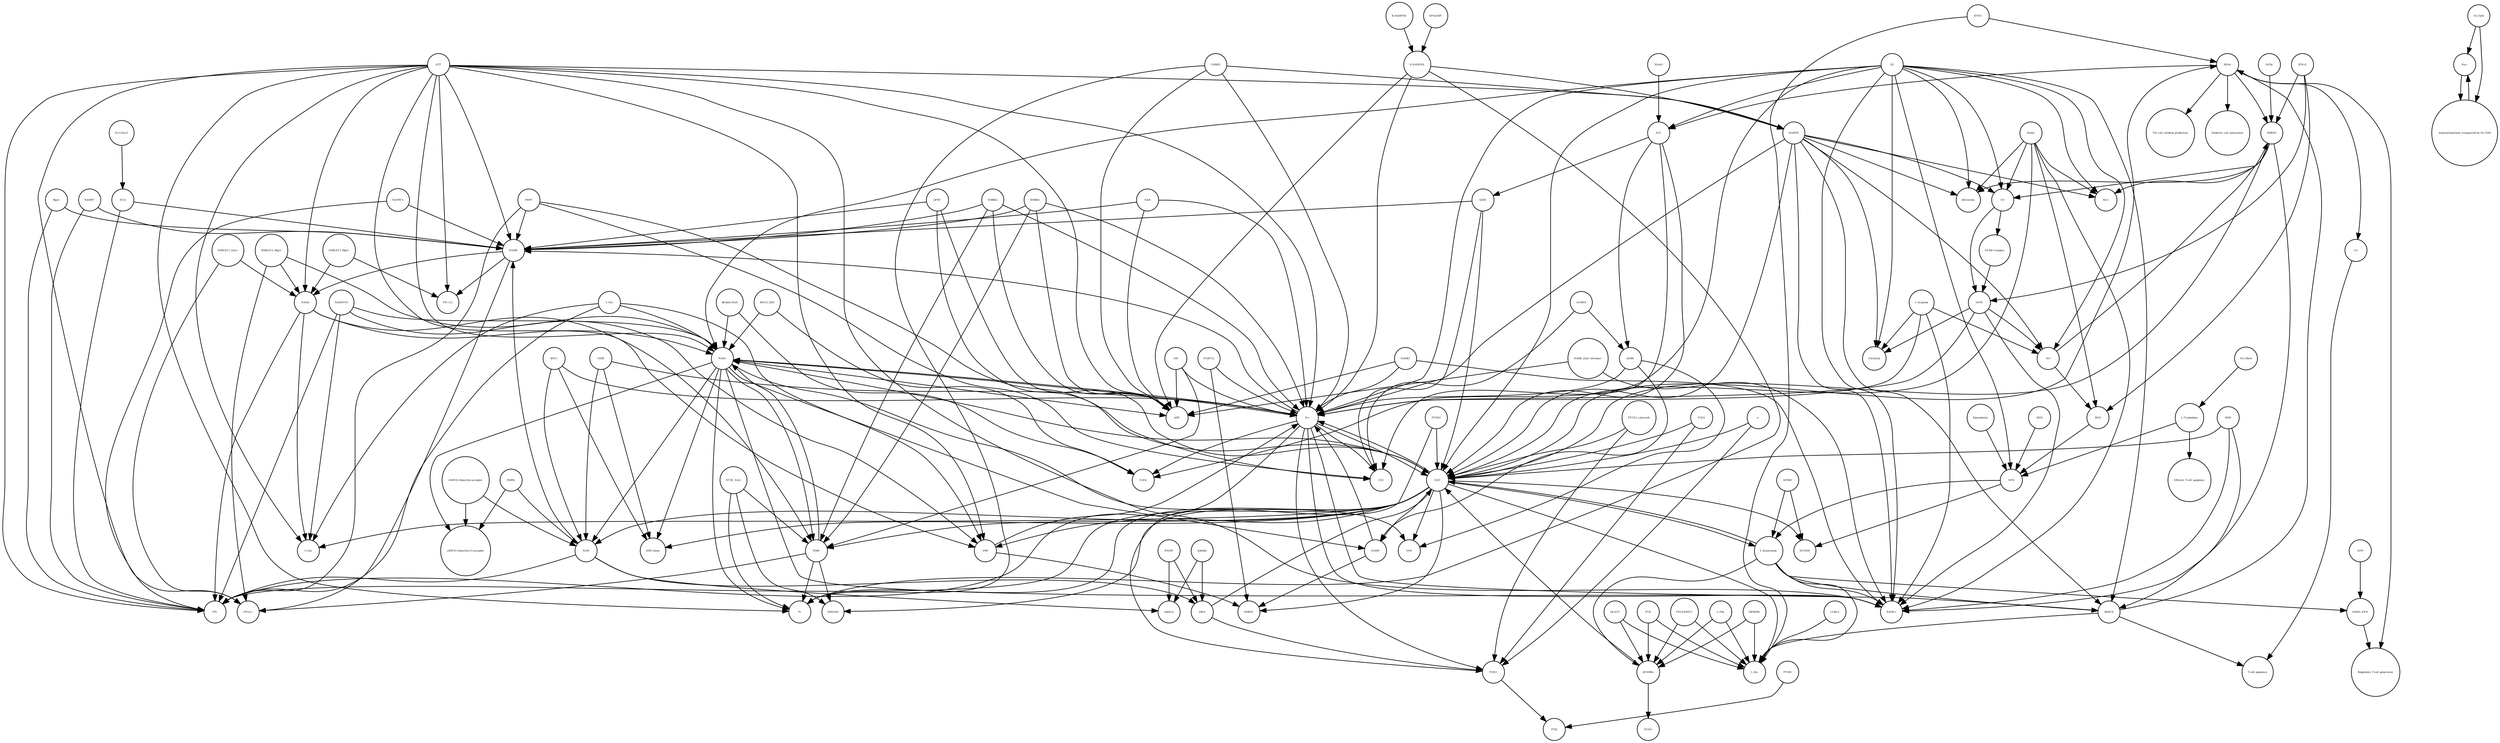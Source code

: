 strict digraph  {
"3HAA" [annotation="urn_miriam_obo.chebi_CHEBI%3A15793", bipartite=0, cls="simple chemical", fontsize=4, label="3HAA", shape=circle];
"Regulatory T-cell generation" [annotation="urn_miriam_obo.go_GO%3A0045066", bipartite=0, cls=phenotype, fontsize=4, label="Regulatory T-cell generation", shape=circle];
"AHR/L-KYN" [annotation="", bipartite=0, cls=complex, fontsize=4, label="AHR/L-KYN", shape=circle];
"L-Tryptophan" [annotation="urn_miriam_obo.chebi_CHEBI%3A57912", bipartite=0, cls="simple chemical", fontsize=4, label="L-Tryptophan", shape=circle];
"Effector T-cell apoptosis" [annotation="urn_miriam_obo.go_GO%3A1902483", bipartite=0, cls=phenotype, fontsize=4, label="Effector T-cell apoptosis", shape=circle];
"Th1 cell cytokine production" [annotation="urn_miriam_obo.go_GO%3A0035744", bipartite=0, cls=phenotype, fontsize=4, label="Th1 cell cytokine production", shape=circle];
CA [annotation="", bipartite=0, cls="simple chemical", fontsize=4, label=CA, shape=circle];
"T-cell apoptosis" [annotation="urn_miriam_obo.go_GO%3A0070231", bipartite=0, cls=phenotype, fontsize=4, label="T-cell apoptosis", shape=circle];
"3HKYN" [annotation="urn_miriam_obo.chebi_CHEBI%3A17380", bipartite=0, cls="simple chemical", fontsize=4, label="3HKYN", shape=circle];
"Dendritic cell maturation" [annotation="urn_miriam_obo.go_GO%3A0097029", bipartite=0, cls=phenotype, fontsize=4, label="Dendritic cell maturation", shape=circle];
PGI2 [annotation="urn_miriam_obo.chebi_CHEBI%3A15552", bipartite=0, cls="simple chemical", fontsize=4, label=PGI2, shape=circle];
"S-NADPHX" [annotation="urn_miriam_obo.chebi_CHEBI%3A64084", bipartite=0, cls="simple chemical", fontsize=4, label="S-NADPHX", shape=circle];
Epacadostat [annotation="", bipartite=0, cls="simple chemical", fontsize=4, label=Epacadostat, shape=circle];
NMRK1 [annotation=urn_miriam_uniprot_Q9NWW6, bipartite=0, cls=macromolecule, fontsize=4, label=NMRK1, shape=circle];
NCA [annotation="urn_miriam_obo.chebi_CHEBI%3A32544", bipartite=0, cls="simple chemical", fontsize=4, label=NCA, shape=circle];
"R-NADPHX" [annotation="urn_miriam_obo.chebi_CHEBI%3A64085", bipartite=0, cls="simple chemical", fontsize=4, label="R-NADPHX", shape=circle];
NMRK2 [annotation=urn_miriam_uniprot_Q9NPI5, bipartite=0, cls=macromolecule, fontsize=4, label=NMRK2, shape=circle];
"H+" [annotation="urn_miriam_obo.chebi_CHEBI%3A15378", bipartite=0, cls="simple chemical", fontsize=4, label="H+", shape=circle];
"NADK_Zn2+ tetramer" [annotation="urn_miriam_uniprot_O95544|urn_miriam_obo.chebi_CHEBI%3A29105", bipartite=0, cls="complex multimer", fontsize=4, label="NADK_Zn2+ tetramer", shape=circle];
O2 [annotation="urn_miriam_obo.chebi_CHEBI%3A15379", bipartite=0, cls="simple chemical", fontsize=4, label=O2, shape=circle];
AdoMet [annotation="urn_miriam_obo.chebi_CHEBI%3A15414", bipartite=0, cls="simple chemical", fontsize=4, label=AdoMet, shape=circle];
PTGIS [annotation=urn_miriam_uniprot_Q16647, bipartite=0, cls=macromolecule, fontsize=4, label=PTGIS, shape=circle];
IDO1 [annotation=urn_miriam_uniprot_P14902, bipartite=0, cls=complex, fontsize=4, label=IDO1, shape=circle];
ACS [annotation="urn_miriam_obo.chebi_CHEBI%3A29044", bipartite=0, cls="simple chemical", fontsize=4, label=ACS, shape=circle];
PARPs [annotation="urn_miriam_uniprot_Q8N5Y8|urn_miriam_uniprot_Q53GL7|urn_miriam_uniprot_Q8IXQ6", bipartite=0, cls=macromolecule, fontsize=4, label=PARPs, shape=circle];
"NMNAT1_Zn2+" [annotation="urn_miriam_uniprot_Q9HAN9|urn_miriam_obo.chebi_CHEBI%3A29105", bipartite=0, cls="complex multimer", fontsize=4, label="NMNAT1_Zn2+", shape=circle];
CO [annotation="urn_miriam_obo.chebi_CHEBI%3A17245", bipartite=0, cls="simple chemical", fontsize=4, label=CO, shape=circle];
NAM [annotation="urn_miriam_obo.chebi_CHEBI%3A17154", bipartite=0, cls="simple chemical", fontsize=4, label=NAM, shape=circle];
"e-" [annotation="urn_miriam_obo.chebi_CHEBI%3A10545", bipartite=0, cls="simple chemical", fontsize=4, label="e-", shape=circle];
"L-Kynurenine" [annotation="urn_miriam_obo.chebi_CHEBI%3A16946", bipartite=0, cls="simple chemical", fontsize=4, label="L-Kynurenine", shape=circle];
"Na+" [annotation="urn_miriam_obo.chebi_CHEBI%3A29101", bipartite=0, cls="simple chemical", fontsize=4, label="Na+", shape=circle];
NUDT12 [annotation=urn_miriam_uniprot_Q9BQG2, bipartite=0, cls=macromolecule, fontsize=4, label=NUDT12, shape=circle];
Pi [annotation="urn_miriam_obo.chebi_CHEBI%3A18367", bipartite=0, cls="simple chemical", fontsize=4, label=Pi, shape=circle];
ATP [annotation="urn_miriam_obo.chebi_CHEBI%3A30616", bipartite=0, cls="simple chemical", fontsize=4, label=ATP, shape=circle];
ADP [annotation="urn_miriam_obo.chebi_CHEBI%3A456216", bipartite=0, cls="simple chemical", fontsize=4, label=ADP, shape=circle];
"NAD+" [annotation="urn_miriam_obo.chebi_CHEBI%3A57540", bipartite=0, cls="simple chemical", fontsize=4, label="NAD+", shape=circle];
"(ADP-D-ribosyl)(n)-acceptor" [annotation="urn_miriam_obo.chebi_CHEBI%3A133202", bipartite=0, cls="simple chemical", fontsize=4, label="(ADP-D-ribosyl)(n)-acceptor", shape=circle];
"ADP-ribose" [annotation="urn_miriam_obo.chebi_CHEBI%3A57967", bipartite=0, cls="simple chemical", fontsize=4, label="ADP-ribose", shape=circle];
"L-Glu" [annotation="urn_miriam_obo.chebi_CHEBI%3A29985", bipartite=0, cls="simple chemical", fontsize=4, label="L-Glu", shape=circle];
"L-Gln" [annotation="urn_miriam_obo.chebi_CHEBI%3A58359", bipartite=0, cls="simple chemical", fontsize=4, label="L-Gln", shape=circle];
IDO2 [annotation=urn_miriam_uniprot_Q6ZQW0, bipartite=0, cls=macromolecule, fontsize=4, label=IDO2, shape=circle];
"IFN-G" [annotation=urn_miriam_uniprot_Q14609, bipartite=0, cls=macromolecule, fontsize=4, label="IFN-G", shape=circle];
"NADP+" [annotation="urn_miriam_obo.chebi_CHEBI%3A18009", bipartite=0, cls="simple chemical", fontsize=4, label="NADP+", shape=circle];
KYNA [annotation="urn_miriam_obo.chebi_CHEBI%3A18344", bipartite=0, cls="simple chemical", fontsize=4, label=KYNA, shape=circle];
CD38 [annotation=urn_miriam_uniprot_P28907, bipartite=0, cls=macromolecule, fontsize=4, label=CD38, shape=circle];
SLC22A13 [annotation=urn_miriam_uniprot_Q9Y226, bipartite=0, cls=macromolecule, fontsize=4, label=SLC22A13, shape=circle];
"dh-beta-NAD" [annotation="urn_miriam_obo.chebi_CHEBI%3A90171|urn_miriam_obo.chebi_CHEBI%3A90174", bipartite=0, cls="simple chemical", fontsize=4, label="dh-beta-NAD", shape=circle];
"L-Ala" [annotation="urn_miriam_obo.chebi_CHEBI%3A57972", bipartite=0, cls="simple chemical", fontsize=4, label="L-Ala", shape=circle];
CO2 [annotation="urn_miriam_obo.chebi_CHEBI%3A16526", bipartite=0, cls="simple chemical", fontsize=4, label=CO2, shape=circle];
"monocarboxylates transported by SLC5A8" [annotation="", bipartite=0, cls="simple chemical", fontsize=4, label="monocarboxylates transported by SLC5A8", shape=circle];
RNLS_FAD [annotation="urn_miriam_uniprot_Q5VYX0|urn_miriam_obo.chebi_CHEBI%3A16238", bipartite=0, cls=complex, fontsize=4, label=RNLS_FAD, shape=circle];
iNOS [annotation=urn_miriam_uniprot_P35228, bipartite=0, cls=macromolecule, fontsize=4, label=iNOS, shape=circle];
NRNAM [annotation="urn_miriam_obo.chebi_CHEBI%3A15927", bipartite=0, cls="simple chemical", fontsize=4, label=NRNAM, shape=circle];
CARKD [annotation=urn_miriam_uniprot_Q8IW45, bipartite=0, cls=macromolecule, fontsize=4, label=CARKD, shape=circle];
CCBL2 [annotation=urn_miriam_uniprot_Q6YP21, bipartite=0, cls="macromolecule multimer", fontsize=4, label=CCBL2, shape=circle];
AMP [annotation="urn_miriam_obo.chebi_CHEBI%3A16027", bipartite=0, cls="simple chemical", fontsize=4, label=AMP, shape=circle];
I3LACT [annotation="urn_miriam_obo.chebi_CHEBI%3A55528", bipartite=0, cls=macromolecule, fontsize=4, label=I3LACT, shape=circle];
NAAD [annotation="urn_miriam_obo.chebi_CHEBI%3A18304", bipartite=0, cls="simple chemical", fontsize=4, label=NAAD, shape=circle];
NFK [annotation="urn_miriam_obo.chebi_CHEBI%3A18377", bipartite=0, cls="simple chemical", fontsize=4, label=NFK, shape=circle];
PPi [annotation="urn_miriam_obo.chebi_CHEBI%3A29888", bipartite=0, cls="simple chemical", fontsize=4, label=PPi, shape=circle];
KYNU [annotation=urn_miriam_uniprot_Q16719, bipartite=0, cls="macromolecule multimer", fontsize=4, label=KYNU, shape=circle];
"Nf-KB Complex" [annotation="urn_miriam_uniprot_P19838|urn_miriam_uniprot_Q04206|urn_miriam_uniprot_Q00653", bipartite=0, cls=complex, fontsize=4, label="Nf-KB Complex", shape=circle];
Heme [annotation="urn_miriam_obo.chebi_CHEBI%3A30413", bipartite=0, cls="simple chemical", fontsize=4, label=Heme, shape=circle];
APOA1BP [annotation=urn_miriam_uniprot_O95544, bipartite=0, cls="macromolecule multimer", fontsize=4, label=APOA1BP, shape=circle];
"NMNAT3_Mg2+" [annotation="urn_miriam_uniprot_Q96T66|urn_miriam_obo.chebi_CHEBI%3A18420", bipartite=0, cls="complex multimer", fontsize=4, label="NMNAT3_Mg2+", shape=circle];
NADSYN1 [annotation=urn_miriam_uniprot_Q6IA69, bipartite=0, cls="macromolecule multimer", fontsize=4, label=NADSYN1, shape=circle];
H2O2 [annotation="urn_miriam_obo.chebi_CHEBI%3A16240", bipartite=0, cls="simple chemical", fontsize=4, label=H2O2, shape=circle];
NAMN [annotation="urn_miriam_obo.chebi_CHEBI%3A15763", bipartite=0, cls="simple chemical", fontsize=4, label=NAMN, shape=circle];
PRPP [annotation="urn_miriam_obo.chebi_CHEBI%3A17111", bipartite=0, cls="simple chemical", fontsize=4, label=PRPP, shape=circle];
PTGS2 [annotation=urn_miriam_uniprot_P35354, bipartite=0, cls="macromolecule multimer", fontsize=4, label=PTGS2, shape=circle];
NMNH [annotation="urn_miriam_obo.chebi_CHEBI%3A74452", bipartite=0, cls="simple chemical", fontsize=4, label=NMNH, shape=circle];
PTCS2_celecoxib [annotation="urn_miriam_uniprot_P35354|urn_miriam_obo.chebi_CHEBI%3A41423", bipartite=0, cls=complex, fontsize=4, label=PTCS2_celecoxib, shape=circle];
NAMPT [annotation=urn_miriam_uniprot_P43490, bipartite=0, cls=macromolecule, fontsize=4, label=NAMPT, shape=circle];
"L-Phe" [annotation="urn_miriam_obo.chebi_CHEBI%3A58095", bipartite=0, cls="simple chemical", fontsize=4, label="L-Phe", shape=circle];
HCOOH [annotation="urn_miriam_obo.chebi_CHEBI%3A30751", bipartite=0, cls="simple chemical", fontsize=4, label=HCOOH, shape=circle];
"Fe2+" [annotation="urn_miriam_obo.chebi_CHEBI%3A29033", bipartite=0, cls="simple chemical", fontsize=4, label="Fe2+", shape=circle];
ACMSD [annotation=urn_miriam_uniprot_Q8TDX5, bipartite=0, cls="macromolecule multimer", fontsize=4, label=ACMSD, shape=circle];
"(ADP-D-ribosyl)(n+1)-acceptor" [annotation="urn_miriam_obo.chebi_CHEBI%3A133203", bipartite=0, cls="simple chemical", fontsize=4, label="(ADP-D-ribosyl)(n+1)-acceptor", shape=circle];
SLC36A4 [annotation=urn_miriam_uniprot_Q6YBV0, bipartite=0, cls=macromolecule, fontsize=4, label=SLC36A4, shape=circle];
NAPRT1 [annotation=urn_miriam_uniprot_Q6XQN6, bipartite=0, cls="macromolecule multimer", fontsize=4, label=NAPRT1, shape=circle];
"Mg2+" [annotation="urn_miriam_obo.chebi_CHEBI%3A18420", bipartite=0, cls="simple chemical", fontsize=4, label="Mg2+", shape=circle];
QPRT [annotation=urn_miriam_uniprot_Q15274, bipartite=0, cls=macromolecule, fontsize=4, label=QPRT, shape=circle];
NR [annotation="urn_miriam_obo.chebi_CHEBI%3A15927", bipartite=0, cls="simple chemical", fontsize=4, label=NR, shape=circle];
HMOX1 [annotation="", bipartite=0, cls=macromolecule, fontsize=4, label=HMOX1, shape=circle];
SLC5A8 [annotation=urn_miriam_uniprot_Q8N695, bipartite=0, cls=macromolecule, fontsize=4, label=SLC5A8, shape=circle];
"PPi(3-)" [annotation="urn_miriam_obo.chebi_CHEBI%3A33019", bipartite=0, cls="simple chemical", fontsize=4, label="PPi(3-)", shape=circle];
"AP-DOBu" [annotation="urn_miriam_obo.chebi_CHEBI%3A17442", bipartite=0, cls="simple chemical", fontsize=4, label="AP-DOBu", shape=circle];
NNMT [annotation=urn_miriam_uniprot_P40261, bipartite=0, cls=macromolecule, fontsize=4, label=NNMT, shape=circle];
Citrulline [annotation="urn_miriam_obo.chebi_CHEBI%3A16349", bipartite=0, cls="simple chemical", fontsize=4, label=Citrulline, shape=circle];
MNA [annotation="urn_miriam_obo.chebi_CHEBI%3A16797", bipartite=0, cls="simple chemical", fontsize=4, label=MNA, shape=circle];
"PXLP-KYAT1" [annotation="urn_miriam_uniprot_Q16773|urn_miriam_obo.chebi_CHEBI%3A18405", bipartite=0, cls="complex multimer", fontsize=4, label="PXLP-KYAT1", shape=circle];
QUIN [annotation="urn_miriam_obo.chebi_CHEBI%3A16675", bipartite=0, cls="simple chemical", fontsize=4, label=QUIN, shape=circle];
AdoHcy [annotation="urn_miriam_obo.chebi_CHEBI%3A16680", bipartite=0, cls="simple chemical", fontsize=4, label=AdoHcy, shape=circle];
"2AMA" [annotation="urn_miriam_obo.chebi_CHEBI%3A15745", bipartite=0, cls="simple chemical", fontsize=4, label="2AMA", shape=circle];
"2AM" [annotation="urn_miriam_obo.chebi_CHEBI%3A16886", bipartite=0, cls="simple chemical", fontsize=4, label="2AM", shape=circle];
HAAO [annotation=urn_miriam_uniprot_P46952, bipartite=0, cls=macromolecule, fontsize=4, label=HAAO, shape=circle];
Biliverdin [annotation="urn_miriam_obo.chebi_CHEBI%3A17033", bipartite=0, cls="simple chemical", fontsize=4, label=Biliverdin, shape=circle];
AHR [annotation=urn_miriam_uniprot_P35869, bipartite=0, cls=macromolecule, fontsize=4, label=AHR, shape=circle];
NADH [annotation="urn_miriam_obo.chebi_CHEBI%3A57945", bipartite=0, cls="simple chemical", fontsize=4, label=NADH, shape=circle];
PYR [annotation="urn_miriam_obo.chebi_CHEBI%3A15361", bipartite=0, cls="simple chemical", fontsize=4, label=PYR, shape=circle];
I3PROPA [annotation="urn_miriam_obo.chebi_CHEBI%3A43580", bipartite=0, cls=macromolecule, fontsize=4, label=I3PROPA, shape=circle];
PGH2 [annotation="urn_miriam_obo.chebi_CHEBI%3A15554", bipartite=0, cls="simple chemical", fontsize=4, label=PGH2, shape=circle];
"PPi (3-)" [annotation="urn_miriam_obo.chebi_CHEBI%3A33019", bipartite=0, cls="simple chemical", fontsize=4, label="PPi (3-)", shape=circle];
AFMID [annotation=urn_miriam_uniprot_Q63HM1, bipartite=0, cls=macromolecule, fontsize=4, label=AFMID, shape=circle];
"L-Arginine" [annotation="urn_miriam_obo.chebi_CHEBI%3A16467", bipartite=0, cls="simple chemical", fontsize=4, label="L-Arginine", shape=circle];
NO [annotation="urn_miriam_obo.chebi_CHEBI%3A16480", bipartite=0, cls="simple chemical", fontsize=4, label=NO, shape=circle];
H2O [annotation="urn_miriam_obo.chebi_CHEBI%3A15377", bipartite=0, cls="simple chemical", fontsize=4, label=H2O, shape=circle];
BST1 [annotation=urn_miriam_uniprot_Q10588, bipartite=0, cls="macromolecule multimer", fontsize=4, label=BST1, shape=circle];
KMO [annotation=urn_miriam_uniprot_O15229, bipartite=0, cls=macromolecule, fontsize=4, label=KMO, shape=circle];
NADPH [annotation="urn_miriam_obo.chebi_CHEBI%3A16474", bipartite=0, cls="simple chemical", fontsize=4, label=NADPH, shape=circle];
"NT5E_Zn2+" [annotation="urn_miriam_uniprot_P21589|urn_miriam_obo.chebi_CHEBI%3A29105", bipartite=0, cls="complex multimer", fontsize=4, label="NT5E_Zn2+", shape=circle];
Orf3a [annotation="urn_miriam_ncbiprotein_BCD58754|urn_miriam_uniprot_P0DTC3", bipartite=0, cls=macromolecule, fontsize=4, label=Orf3a, shape=circle];
PGG2 [annotation="urn_miriam_obo.chebi_CHEBI%3A27647", bipartite=0, cls="simple chemical", fontsize=4, label=PGG2, shape=circle];
NAR [annotation="urn_miriam_obo.chebi_CHEBI%3A58527", bipartite=0, cls="simple chemical", fontsize=4, label=NAR, shape=circle];
"NMNAT2_Mg2+" [annotation="urn_miriam_uniprot_Q9BZQ4|urn_miriam_obo.chebi_CHEBI%3A18420", bipartite=0, cls=complex, fontsize=4, label="NMNAT2_Mg2+", shape=circle];
NADK2 [annotation=urn_miriam_uniprot_Q4G0N4, bipartite=0, cls="macromolecule multimer", fontsize=4, label=NADK2, shape=circle];
NMN [annotation="urn_miriam_obo.chebi_CHEBI%3A14649", bipartite=0, cls="simple chemical", fontsize=4, label=NMN, shape=circle];
"3HAA" -> "Regulatory T-cell generation"  [annotation="", interaction_type="necessary stimulation"];
"3HAA" -> "Th1 cell cytokine production"  [annotation="", interaction_type=inhibition];
"3HAA" -> "Dendritic cell maturation"  [annotation="", interaction_type="logic arc"];
"3HAA" -> CA  [annotation="", interaction_type=production];
"3HAA" -> ACS  [annotation="", interaction_type=production];
"3HAA" -> HMOX1  [annotation="urn_miriam_pubmed_15249210|urn_miriam_pubmed_11287117|urn_miriam_pubmed_12706494", interaction_type=catalysis];
"AHR/L-KYN" -> "Regulatory T-cell generation"  [annotation="", interaction_type="necessary stimulation"];
"L-Tryptophan" -> "Effector T-cell apoptosis"  [annotation="", interaction_type=inhibition];
"L-Tryptophan" -> NFK  [annotation="", interaction_type=production];
CA -> "T-cell apoptosis"  [annotation="", interaction_type="necessary stimulation"];
"3HKYN" -> "T-cell apoptosis"  [annotation="", interaction_type="logic arc"];
"3HKYN" -> "L-Ala"  [annotation="", interaction_type=production];
"3HKYN" -> "3HAA"  [annotation="", interaction_type=production];
"S-NADPHX" -> ADP  [annotation="", interaction_type=production];
"S-NADPHX" -> NADPH  [annotation="", interaction_type=production];
"S-NADPHX" -> Pi  [annotation="", interaction_type=production];
"S-NADPHX" -> "H+"  [annotation="", interaction_type=production];
Epacadostat -> NFK  [annotation="urn_miriam_pubmed_29531094|urn_miriam_pubmed_28523098|urn_miriam_pubmed_30338242|urn_miriam_pubmed_32292563", interaction_type=inhibition];
NMRK1 -> "H+"  [annotation="", interaction_type=catalysis];
NMRK1 -> NMN  [annotation="", interaction_type=catalysis];
NMRK1 -> ADP  [annotation="", interaction_type=catalysis];
NMRK1 -> NAMN  [annotation="", interaction_type=catalysis];
NCA -> PPi  [annotation="", interaction_type=production];
NCA -> NAMN  [annotation="", interaction_type=production];
"R-NADPHX" -> "S-NADPHX"  [annotation="", interaction_type=production];
NMRK2 -> "H+"  [annotation="", interaction_type=catalysis];
NMRK2 -> ADP  [annotation="", interaction_type=catalysis];
NMRK2 -> NAMN  [annotation="", interaction_type=catalysis];
NMRK2 -> NMN  [annotation="", interaction_type=catalysis];
"H+" -> H2O2  [annotation="", interaction_type=production];
"H+" -> "NAD+"  [annotation="", interaction_type=production];
"H+" -> H2O  [annotation="", interaction_type=production];
"H+" -> "3HKYN"  [annotation="", interaction_type=production];
"H+" -> "NADP+"  [annotation="", interaction_type=production];
"H+" -> PPi  [annotation="", interaction_type=production];
"H+" -> NAMN  [annotation="", interaction_type=production];
"H+" -> PGH2  [annotation="", interaction_type=production];
"H+" -> CO2  [annotation="", interaction_type=production];
"NADK_Zn2+ tetramer" -> ADP  [annotation="", interaction_type=catalysis];
"NADK_Zn2+ tetramer" -> "NADP+"  [annotation="", interaction_type=catalysis];
O2 -> H2O2  [annotation="", interaction_type=production];
O2 -> "NAD+"  [annotation="", interaction_type=production];
O2 -> H2O  [annotation="", interaction_type=production];
O2 -> "3HKYN"  [annotation="", interaction_type=production];
O2 -> "NADP+"  [annotation="", interaction_type=production];
O2 -> NO  [annotation="", interaction_type=production];
O2 -> "H+"  [annotation="", interaction_type=production];
O2 -> Citrulline  [annotation="", interaction_type=production];
O2 -> CO  [annotation="", interaction_type=production];
O2 -> Biliverdin  [annotation="", interaction_type=production];
O2 -> "Fe2+"  [annotation="", interaction_type=production];
O2 -> NFK  [annotation="", interaction_type=production];
O2 -> ACS  [annotation="", interaction_type=production];
AdoMet -> MNA  [annotation="", interaction_type=production];
AdoMet -> AdoHcy  [annotation="", interaction_type=production];
PTGIS -> PGI2  [annotation="", interaction_type=catalysis];
IDO1 -> NFK  [annotation="urn_miriam_pubmed_29531094|urn_miriam_pubmed_28523098|urn_miriam_pubmed_30338242|urn_miriam_pubmed_32292563", interaction_type=catalysis];
ACS -> H2O  [annotation="", interaction_type=production];
ACS -> QUIN  [annotation="", interaction_type=production];
ACS -> "2AMA"  [annotation="", interaction_type=production];
ACS -> CO2  [annotation="", interaction_type=production];
PARPs -> NAM  [annotation="", interaction_type=catalysis];
PARPs -> "(ADP-D-ribosyl)(n+1)-acceptor"  [annotation="", interaction_type=catalysis];
"NMNAT1_Zn2+" -> NAAD  [annotation="", interaction_type=catalysis];
"NMNAT1_Zn2+" -> "PPi(3-)"  [annotation="", interaction_type=catalysis];
CO -> iNOS  [annotation="urn_miriam_pubmed_9126284|urn_miriam_pubmed_15249210", interaction_type=inhibition];
CO -> "Nf-KB Complex"  [annotation=urn_miriam_pubmed_15249210, interaction_type=inhibition];
NAM -> MNA  [annotation="", interaction_type=production];
NAM -> AdoHcy  [annotation="", interaction_type=production];
NAM -> PPi  [annotation="", interaction_type=production];
NAM -> NAMN  [annotation="", interaction_type=production];
"e-" -> H2O  [annotation="", interaction_type=production];
"e-" -> PGH2  [annotation="", interaction_type=production];
"L-Kynurenine" -> H2O  [annotation="", interaction_type=production];
"L-Kynurenine" -> "3HKYN"  [annotation="", interaction_type=production];
"L-Kynurenine" -> "NADP+"  [annotation="", interaction_type=production];
"L-Kynurenine" -> "AHR/L-KYN"  [annotation="", interaction_type=production];
"L-Kynurenine" -> "L-Ala"  [annotation="", interaction_type=production];
"L-Kynurenine" -> "AP-DOBu"  [annotation="", interaction_type=production];
"Na+" -> "monocarboxylates transported by SLC5A8"  [annotation="", interaction_type=production];
NUDT12 -> "H+"  [annotation="", interaction_type=catalysis];
NUDT12 -> NMNH  [annotation="", interaction_type=catalysis];
ATP -> "H+"  [annotation="", interaction_type=production];
ATP -> ADP  [annotation="", interaction_type=production];
ATP -> NMN  [annotation="", interaction_type=production];
ATP -> "NADP+"  [annotation="", interaction_type=production];
ATP -> NAMN  [annotation="", interaction_type=production];
ATP -> "PPi (3-)"  [annotation="", interaction_type=production];
ATP -> NAAD  [annotation="", interaction_type=production];
ATP -> Pi  [annotation="", interaction_type=production];
ATP -> NADPH  [annotation="", interaction_type=production];
ATP -> PPi  [annotation="", interaction_type=production];
ATP -> "L-Glu"  [annotation="", interaction_type=production];
ATP -> AMP  [annotation="", interaction_type=production];
ATP -> "NAD+"  [annotation="", interaction_type=production];
ATP -> "PPi(3-)"  [annotation="", interaction_type=production];
"NAD+" -> NAM  [annotation="", interaction_type=production];
"NAD+" -> "H+"  [annotation="", interaction_type=production];
"NAD+" -> "ADP-ribose"  [annotation="", interaction_type=production];
"NAD+" -> "(ADP-D-ribosyl)(n+1)-acceptor"  [annotation="", interaction_type=production];
"NAD+" -> ADP  [annotation="", interaction_type=production];
"NAD+" -> "NADP+"  [annotation="", interaction_type=production];
"NAD+" -> "2AM"  [annotation="", interaction_type=production];
"NAD+" -> NADH  [annotation="", interaction_type=production];
"NAD+" -> Pi  [annotation="", interaction_type=production];
"NAD+" -> NMN  [annotation="", interaction_type=production];
"(ADP-D-ribosyl)(n)-acceptor" -> NAM  [annotation="", interaction_type=production];
"(ADP-D-ribosyl)(n)-acceptor" -> "(ADP-D-ribosyl)(n+1)-acceptor"  [annotation="", interaction_type=production];
"L-Gln" -> "L-Glu"  [annotation="", interaction_type=production];
"L-Gln" -> AMP  [annotation="", interaction_type=production];
"L-Gln" -> "NAD+"  [annotation="", interaction_type=production];
"L-Gln" -> PPi  [annotation="", interaction_type=production];
IDO2 -> NFK  [annotation="", interaction_type=catalysis];
"IFN-G" -> iNOS  [annotation="urn_miriam_pubmed_9126284|urn_miriam_pubmed_15249210", interaction_type=catalysis];
"IFN-G" -> IDO1  [annotation="urn_miriam_pubmed_23476103|urn_miriam_pubmed_15249210|urn_miriam_pubmed_9126284", interaction_type=catalysis];
"IFN-G" -> HMOX1  [annotation="urn_miriam_pubmed_15249210|urn_miriam_pubmed_11287117|urn_miriam_pubmed_12706494", interaction_type=catalysis];
CD38 -> "H+"  [annotation="", interaction_type=catalysis];
CD38 -> NAM  [annotation="", interaction_type=catalysis];
CD38 -> "ADP-ribose"  [annotation="", interaction_type=catalysis];
SLC22A13 -> NCA  [annotation="", interaction_type=catalysis];
"dh-beta-NAD" -> "NAD+"  [annotation="", interaction_type=production];
"dh-beta-NAD" -> H2O2  [annotation="", interaction_type=production];
"monocarboxylates transported by SLC5A8" -> "Na+"  [annotation="", interaction_type=production];
RNLS_FAD -> "NAD+"  [annotation="", interaction_type=catalysis];
RNLS_FAD -> H2O2  [annotation="", interaction_type=catalysis];
iNOS -> "H+"  [annotation="urn_miriam_pubmed_15249210|urn_miriam_pubmed_11463332", interaction_type=catalysis];
iNOS -> Citrulline  [annotation="urn_miriam_pubmed_15249210|urn_miriam_pubmed_11463332", interaction_type=catalysis];
iNOS -> "NADP+"  [annotation="urn_miriam_pubmed_15249210|urn_miriam_pubmed_11463332", interaction_type=catalysis];
iNOS -> NO  [annotation="urn_miriam_pubmed_15249210|urn_miriam_pubmed_11463332", interaction_type=catalysis];
CARKD -> ADP  [annotation="", interaction_type=catalysis];
CARKD -> NADPH  [annotation="", interaction_type=catalysis];
CARKD -> Pi  [annotation="", interaction_type=catalysis];
CARKD -> "H+"  [annotation="", interaction_type=catalysis];
CCBL2 -> "L-Ala"  [annotation="", interaction_type=catalysis];
AMP -> "H+"  [annotation="", interaction_type=production];
AMP -> NMNH  [annotation="", interaction_type=production];
I3LACT -> "AP-DOBu"  [annotation="", interaction_type=inhibition];
I3LACT -> "L-Ala"  [annotation="", interaction_type=inhibition];
NAAD -> "L-Glu"  [annotation="", interaction_type=production];
NAAD -> AMP  [annotation="", interaction_type=production];
NAAD -> "NAD+"  [annotation="", interaction_type=production];
NAAD -> PPi  [annotation="", interaction_type=production];
NFK -> HCOOH  [annotation="", interaction_type=production];
NFK -> "L-Kynurenine"  [annotation="", interaction_type=production];
KYNU -> "L-Ala"  [annotation="", interaction_type=catalysis];
KYNU -> "3HAA"  [annotation="", interaction_type=catalysis];
"Nf-KB Complex" -> iNOS  [annotation="urn_miriam_pubmed_9126284|urn_miriam_pubmed_15249210", interaction_type=catalysis];
Heme -> IDO1  [annotation="", interaction_type=production];
Heme -> H2O  [annotation="", interaction_type=production];
Heme -> CO  [annotation="", interaction_type=production];
Heme -> Biliverdin  [annotation="", interaction_type=production];
Heme -> "Fe2+"  [annotation="", interaction_type=production];
Heme -> "NADP+"  [annotation="", interaction_type=production];
APOA1BP -> "S-NADPHX"  [annotation="", interaction_type=catalysis];
"NMNAT3_Mg2+" -> "PPi (3-)"  [annotation="", interaction_type=catalysis];
"NMNAT3_Mg2+" -> NAAD  [annotation="", interaction_type=catalysis];
NADSYN1 -> "L-Glu"  [annotation="", interaction_type=catalysis];
NADSYN1 -> AMP  [annotation="", interaction_type=catalysis];
NADSYN1 -> "NAD+"  [annotation="", interaction_type=catalysis];
NADSYN1 -> PPi  [annotation="", interaction_type=catalysis];
NAMN -> "PPi (3-)"  [annotation="", interaction_type=production];
NAMN -> NAAD  [annotation="", interaction_type=production];
NAMN -> "PPi(3-)"  [annotation="", interaction_type=production];
PRPP -> PPi  [annotation="", interaction_type=production];
PRPP -> NAMN  [annotation="", interaction_type=production];
PRPP -> CO2  [annotation="", interaction_type=production];
PRPP -> H2O  [annotation="", interaction_type=production];
PTGS2 -> H2O  [annotation="", interaction_type=catalysis];
PTGS2 -> PGH2  [annotation="", interaction_type=catalysis];
PTCS2_celecoxib -> H2O  [annotation="", interaction_type=inhibition];
PTCS2_celecoxib -> PGH2  [annotation="", interaction_type=inhibition];
NAMPT -> PPi  [annotation="", interaction_type=catalysis];
NAMPT -> NAMN  [annotation="", interaction_type=catalysis];
"L-Phe" -> "AP-DOBu"  [annotation="", interaction_type=inhibition];
"L-Phe" -> "L-Ala"  [annotation="", interaction_type=inhibition];
ACMSD -> "2AMA"  [annotation="", interaction_type=catalysis];
ACMSD -> CO2  [annotation="", interaction_type=catalysis];
SLC36A4 -> "L-Tryptophan"  [annotation="", interaction_type=catalysis];
NAPRT1 -> PPi  [annotation="", interaction_type=catalysis];
NAPRT1 -> NAMN  [annotation="", interaction_type=catalysis];
"Mg2+" -> PPi  [annotation="", interaction_type=stimulation];
"Mg2+" -> NAMN  [annotation="", interaction_type=stimulation];
QPRT -> CO2  [annotation="", interaction_type=catalysis];
QPRT -> H2O  [annotation="", interaction_type=catalysis];
QPRT -> NAMN  [annotation="", interaction_type=catalysis];
NR -> ADP  [annotation="", interaction_type=production];
NR -> "H+"  [annotation="", interaction_type=production];
NR -> NMN  [annotation="", interaction_type=production];
HMOX1 -> H2O  [annotation="", interaction_type=catalysis];
HMOX1 -> CO  [annotation="", interaction_type=catalysis];
HMOX1 -> Biliverdin  [annotation="", interaction_type=catalysis];
HMOX1 -> "Fe2+"  [annotation="", interaction_type=catalysis];
HMOX1 -> "NADP+"  [annotation="", interaction_type=catalysis];
SLC5A8 -> "Na+"  [annotation="", interaction_type=catalysis];
SLC5A8 -> "monocarboxylates transported by SLC5A8"  [annotation="", interaction_type=catalysis];
"AP-DOBu" -> KYNA  [annotation="", interaction_type=production];
"AP-DOBu" -> H2O  [annotation="", interaction_type=production];
NNMT -> MNA  [annotation="", interaction_type=catalysis];
NNMT -> AdoHcy  [annotation="", interaction_type=catalysis];
MNA -> H2O  [annotation="", interaction_type=stimulation];
MNA -> PGH2  [annotation="", interaction_type=stimulation];
"PXLP-KYAT1" -> "AP-DOBu"  [annotation="", interaction_type=catalysis];
"PXLP-KYAT1" -> "L-Ala"  [annotation="", interaction_type=catalysis];
QUIN -> CO2  [annotation="", interaction_type=production];
QUIN -> H2O  [annotation="", interaction_type=production];
QUIN -> NAMN  [annotation="", interaction_type=production];
"2AMA" -> "H+"  [annotation="", interaction_type=production];
"2AMA" -> NADH  [annotation="", interaction_type=production];
"2AMA" -> "2AM"  [annotation="", interaction_type=production];
HAAO -> ACS  [annotation="", interaction_type=catalysis];
AHR -> "AHR/L-KYN"  [annotation="", interaction_type=production];
NADH -> "H+"  [annotation="", interaction_type=production];
NADH -> NMNH  [annotation="", interaction_type=production];
PYR -> "L-Ala"  [annotation="", interaction_type=production];
PYR -> "AP-DOBu"  [annotation="", interaction_type=production];
I3PROPA -> "AP-DOBu"  [annotation="", interaction_type=inhibition];
I3PROPA -> "L-Ala"  [annotation="", interaction_type=inhibition];
PGH2 -> PGI2  [annotation="", interaction_type=production];
AFMID -> HCOOH  [annotation=urn_miriam_pubmed_29531094, interaction_type=catalysis];
AFMID -> "L-Kynurenine"  [annotation=urn_miriam_pubmed_29531094, interaction_type=catalysis];
"L-Arginine" -> "H+"  [annotation="", interaction_type=production];
"L-Arginine" -> Citrulline  [annotation="", interaction_type=production];
"L-Arginine" -> "NADP+"  [annotation="", interaction_type=production];
"L-Arginine" -> NO  [annotation="", interaction_type=production];
NO -> IDO1  [annotation="urn_miriam_pubmed_23476103|urn_miriam_pubmed_15249210|urn_miriam_pubmed_9126284", interaction_type=inhibition];
NO -> HMOX1  [annotation="urn_miriam_pubmed_15249210|urn_miriam_pubmed_11287117|urn_miriam_pubmed_12706494", interaction_type=catalysis];
H2O -> "L-Ala"  [annotation="", interaction_type=production];
H2O -> "3HAA"  [annotation="", interaction_type=production];
H2O -> "H+"  [annotation="", interaction_type=production];
H2O -> NMNH  [annotation="", interaction_type=production];
H2O -> NAM  [annotation="", interaction_type=production];
H2O -> "ADP-ribose"  [annotation="", interaction_type=production];
H2O -> HCOOH  [annotation="", interaction_type=production];
H2O -> "L-Kynurenine"  [annotation="", interaction_type=production];
H2O -> Pi  [annotation="", interaction_type=production];
H2O -> NRNAM  [annotation="", interaction_type=production];
H2O -> PPi  [annotation="", interaction_type=production];
H2O -> "L-Glu"  [annotation="", interaction_type=production];
H2O -> AMP  [annotation="", interaction_type=production];
H2O -> "NAD+"  [annotation="", interaction_type=production];
H2O -> "2AM"  [annotation="", interaction_type=production];
H2O -> NADH  [annotation="", interaction_type=production];
H2O -> NMN  [annotation="", interaction_type=production];
BST1 -> "H+"  [annotation="", interaction_type=catalysis];
BST1 -> NAM  [annotation="", interaction_type=catalysis];
BST1 -> "ADP-ribose"  [annotation="", interaction_type=catalysis];
KMO -> H2O  [annotation="", interaction_type=catalysis];
KMO -> "3HKYN"  [annotation="", interaction_type=catalysis];
KMO -> "NADP+"  [annotation="", interaction_type=catalysis];
NADPH -> H2O  [annotation="", interaction_type=production];
NADPH -> "3HKYN"  [annotation="", interaction_type=production];
NADPH -> "NADP+"  [annotation="", interaction_type=production];
NADPH -> CO  [annotation="", interaction_type=production];
NADPH -> Biliverdin  [annotation="", interaction_type=production];
NADPH -> "Fe2+"  [annotation="", interaction_type=production];
NADPH -> NO  [annotation="", interaction_type=production];
NADPH -> "H+"  [annotation="", interaction_type=production];
NADPH -> Citrulline  [annotation="", interaction_type=production];
"NT5E_Zn2+" -> Pi  [annotation="", interaction_type=catalysis];
"NT5E_Zn2+" -> NMN  [annotation="", interaction_type=catalysis];
"NT5E_Zn2+" -> NRNAM  [annotation="", interaction_type=catalysis];
Orf3a -> HMOX1  [annotation="urn_miriam_doi_10.1101%2F2020.03.22.002386|urn_miriam_taxonomy_2697049", interaction_type=modulation];
PGG2 -> H2O  [annotation="", interaction_type=production];
PGG2 -> PGH2  [annotation="", interaction_type=production];
NAR -> "H+"  [annotation="", interaction_type=production];
NAR -> ADP  [annotation="", interaction_type=production];
NAR -> NAMN  [annotation="", interaction_type=production];
"NMNAT2_Mg2+" -> "NAD+"  [annotation="", interaction_type=catalysis];
"NMNAT2_Mg2+" -> "PPi(3-)"  [annotation="", interaction_type=catalysis];
"NMNAT2_Mg2+" -> NAAD  [annotation="", interaction_type=catalysis];
NADK2 -> ADP  [annotation="", interaction_type=catalysis];
NADK2 -> "H+"  [annotation="", interaction_type=catalysis];
NADK2 -> "NADP+"  [annotation="", interaction_type=catalysis];
NMN -> "NAD+"  [annotation="", interaction_type=production];
NMN -> "PPi(3-)"  [annotation="", interaction_type=production];
NMN -> NRNAM  [annotation="", interaction_type=production];
NMN -> Pi  [annotation="", interaction_type=production];
}

